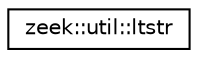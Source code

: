 digraph "Graphical Class Hierarchy"
{
 // LATEX_PDF_SIZE
  edge [fontname="Helvetica",fontsize="10",labelfontname="Helvetica",labelfontsize="10"];
  node [fontname="Helvetica",fontsize="10",shape=record];
  rankdir="LR";
  Node0 [label="zeek::util::ltstr",height=0.2,width=0.4,color="black", fillcolor="white", style="filled",URL="$d9/d53/structzeek_1_1util_1_1ltstr.html",tooltip=" "];
}
